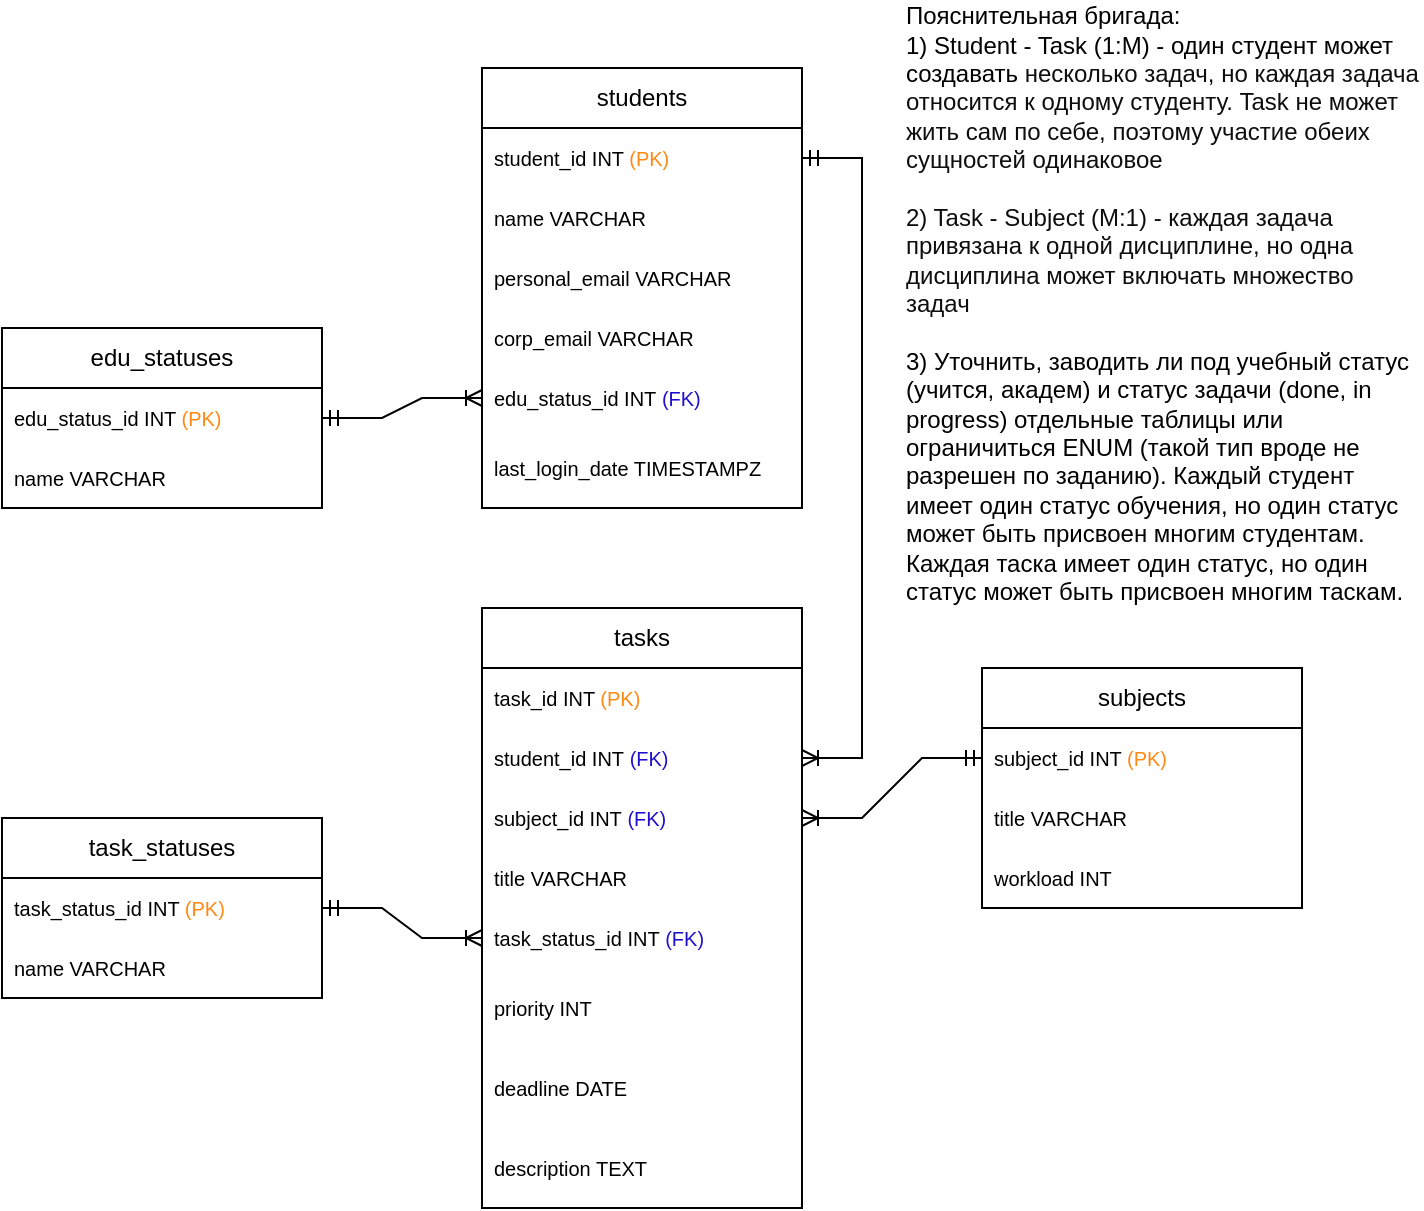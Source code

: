 <mxfile version="24.7.17">
  <diagram name="Страница — 1" id="Ojl4p2E5A9vSElHT03me">
    <mxGraphModel dx="815" dy="1320" grid="1" gridSize="10" guides="1" tooltips="1" connect="1" arrows="1" fold="1" page="1" pageScale="1" pageWidth="1100" pageHeight="850" background="#ffffff" math="0" shadow="0">
      <root>
        <mxCell id="0" />
        <mxCell id="1" parent="0" />
        <mxCell id="gYyTJRr8ez4R1D0XTKku-1" value="students" style="swimlane;fontStyle=0;childLayout=stackLayout;horizontal=1;startSize=30;horizontalStack=0;resizeParent=1;resizeParentMax=0;resizeLast=0;collapsible=1;marginBottom=0;whiteSpace=wrap;html=1;backgroundOutline=0;" vertex="1" parent="1">
          <mxGeometry x="300" y="60" width="160" height="220" as="geometry" />
        </mxCell>
        <mxCell id="gYyTJRr8ez4R1D0XTKku-2" value="student_id INT &lt;font style=&quot;font-size: 10px;&quot; color=&quot;#ff8813&quot;&gt;(PK)&lt;/font&gt;" style="text;strokeColor=none;fillColor=none;align=left;verticalAlign=middle;spacingLeft=4;spacingRight=4;overflow=hidden;points=[[0,0.5],[1,0.5]];portConstraint=eastwest;rotatable=0;whiteSpace=wrap;html=1;fontSize=10;" vertex="1" parent="gYyTJRr8ez4R1D0XTKku-1">
          <mxGeometry y="30" width="160" height="30" as="geometry" />
        </mxCell>
        <mxCell id="gYyTJRr8ez4R1D0XTKku-3" value="name VARCHAR" style="text;strokeColor=none;fillColor=none;align=left;verticalAlign=middle;spacingLeft=4;spacingRight=4;overflow=hidden;points=[[0,0.5],[1,0.5]];portConstraint=eastwest;rotatable=0;whiteSpace=wrap;html=1;fontSize=10;" vertex="1" parent="gYyTJRr8ez4R1D0XTKku-1">
          <mxGeometry y="60" width="160" height="30" as="geometry" />
        </mxCell>
        <mxCell id="gYyTJRr8ez4R1D0XTKku-4" value="personal_email VARCHAR" style="text;strokeColor=none;fillColor=none;align=left;verticalAlign=middle;spacingLeft=4;spacingRight=4;overflow=hidden;points=[[0,0.5],[1,0.5]];portConstraint=eastwest;rotatable=0;whiteSpace=wrap;html=1;fontSize=10;" vertex="1" parent="gYyTJRr8ez4R1D0XTKku-1">
          <mxGeometry y="90" width="160" height="30" as="geometry" />
        </mxCell>
        <mxCell id="gYyTJRr8ez4R1D0XTKku-7" value="&lt;font style=&quot;font-size: 10px;&quot;&gt;corp_email&amp;nbsp;&lt;/font&gt;VARCHAR" style="text;strokeColor=none;fillColor=none;align=left;verticalAlign=middle;spacingLeft=4;spacingRight=4;overflow=hidden;points=[[0,0.5],[1,0.5]];portConstraint=eastwest;rotatable=0;whiteSpace=wrap;html=1;fontSize=10;" vertex="1" parent="gYyTJRr8ez4R1D0XTKku-1">
          <mxGeometry y="120" width="160" height="30" as="geometry" />
        </mxCell>
        <mxCell id="gYyTJRr8ez4R1D0XTKku-8" value="&lt;font style=&quot;font-size: 10px;&quot;&gt;edu_status_id INT&amp;nbsp;&lt;/font&gt;&lt;span style=&quot;color: rgb(30, 15, 208); font-size: 10px;&quot;&gt;(FK)&lt;/span&gt;" style="text;strokeColor=none;fillColor=none;align=left;verticalAlign=middle;spacingLeft=4;spacingRight=4;overflow=hidden;points=[[0,0.5],[1,0.5]];portConstraint=eastwest;rotatable=0;whiteSpace=wrap;html=1;" vertex="1" parent="gYyTJRr8ez4R1D0XTKku-1">
          <mxGeometry y="150" width="160" height="30" as="geometry" />
        </mxCell>
        <mxCell id="gYyTJRr8ez4R1D0XTKku-10" value="&lt;div style=&quot;font-size: 10px;&quot; title=&quot;Page 1&quot; class=&quot;page&quot;&gt;&lt;div style=&quot;font-size: 10px;&quot; class=&quot;layoutArea&quot;&gt;&lt;div style=&quot;font-size: 10px;&quot; class=&quot;column&quot;&gt;&lt;p style=&quot;font-size: 10px;&quot;&gt;&lt;span style=&quot;background-color: initial;&quot;&gt;last_login_date TIMESTAMPZ&lt;/span&gt;&lt;/p&gt;&lt;/div&gt;&lt;/div&gt;&#x9;&#x9;&lt;/div&gt;" style="text;strokeColor=none;fillColor=none;align=left;verticalAlign=middle;spacingLeft=4;spacingRight=4;overflow=hidden;points=[[0,0.5],[1,0.5]];portConstraint=eastwest;rotatable=0;whiteSpace=wrap;html=1;fontSize=10;" vertex="1" parent="gYyTJRr8ez4R1D0XTKku-1">
          <mxGeometry y="180" width="160" height="40" as="geometry" />
        </mxCell>
        <mxCell id="gYyTJRr8ez4R1D0XTKku-11" value="tasks" style="swimlane;fontStyle=0;childLayout=stackLayout;horizontal=1;startSize=30;horizontalStack=0;resizeParent=1;resizeParentMax=0;resizeLast=0;collapsible=1;marginBottom=0;whiteSpace=wrap;html=1;backgroundOutline=0;" vertex="1" parent="1">
          <mxGeometry x="300" y="330" width="160" height="300" as="geometry" />
        </mxCell>
        <mxCell id="gYyTJRr8ez4R1D0XTKku-12" value="task_id INT &lt;font style=&quot;font-size: 10px;&quot; color=&quot;#ff8813&quot;&gt;(PK)&lt;/font&gt;" style="text;strokeColor=none;fillColor=none;align=left;verticalAlign=middle;spacingLeft=4;spacingRight=4;overflow=hidden;points=[[0,0.5],[1,0.5]];portConstraint=eastwest;rotatable=0;whiteSpace=wrap;html=1;fontSize=10;" vertex="1" parent="gYyTJRr8ez4R1D0XTKku-11">
          <mxGeometry y="30" width="160" height="30" as="geometry" />
        </mxCell>
        <mxCell id="gYyTJRr8ez4R1D0XTKku-13" value="student_id INT&amp;nbsp;&lt;font color=&quot;#1e0fd0&quot;&gt;(FK)&lt;/font&gt;" style="text;strokeColor=none;fillColor=none;align=left;verticalAlign=middle;spacingLeft=4;spacingRight=4;overflow=hidden;points=[[0,0.5],[1,0.5]];portConstraint=eastwest;rotatable=0;whiteSpace=wrap;html=1;fontSize=10;" vertex="1" parent="gYyTJRr8ez4R1D0XTKku-11">
          <mxGeometry y="60" width="160" height="30" as="geometry" />
        </mxCell>
        <mxCell id="gYyTJRr8ez4R1D0XTKku-14" value="subject_id INT&amp;nbsp;&lt;font color=&quot;#1e0fd0&quot;&gt;(FK)&lt;/font&gt;" style="text;strokeColor=none;fillColor=none;align=left;verticalAlign=middle;spacingLeft=4;spacingRight=4;overflow=hidden;points=[[0,0.5],[1,0.5]];portConstraint=eastwest;rotatable=0;whiteSpace=wrap;html=1;fontSize=10;" vertex="1" parent="gYyTJRr8ez4R1D0XTKku-11">
          <mxGeometry y="90" width="160" height="30" as="geometry" />
        </mxCell>
        <mxCell id="gYyTJRr8ez4R1D0XTKku-15" value="title VARCHAR" style="text;strokeColor=none;fillColor=none;align=left;verticalAlign=middle;spacingLeft=4;spacingRight=4;overflow=hidden;points=[[0,0.5],[1,0.5]];portConstraint=eastwest;rotatable=0;whiteSpace=wrap;html=1;fontSize=10;" vertex="1" parent="gYyTJRr8ez4R1D0XTKku-11">
          <mxGeometry y="120" width="160" height="30" as="geometry" />
        </mxCell>
        <mxCell id="gYyTJRr8ez4R1D0XTKku-16" value="&lt;font style=&quot;font-size: 10px;&quot;&gt;task_status_id INT&amp;nbsp;&lt;/font&gt;&lt;span style=&quot;color: rgb(30, 15, 208); font-size: 10px;&quot;&gt;(FK)&lt;/span&gt;" style="text;strokeColor=none;fillColor=none;align=left;verticalAlign=middle;spacingLeft=4;spacingRight=4;overflow=hidden;points=[[0,0.5],[1,0.5]];portConstraint=eastwest;rotatable=0;whiteSpace=wrap;html=1;" vertex="1" parent="gYyTJRr8ez4R1D0XTKku-11">
          <mxGeometry y="150" width="160" height="30" as="geometry" />
        </mxCell>
        <mxCell id="gYyTJRr8ez4R1D0XTKku-17" value="&lt;div style=&quot;font-size: 10px;&quot; title=&quot;Page 1&quot; class=&quot;page&quot;&gt;&lt;div style=&quot;font-size: 10px;&quot; class=&quot;layoutArea&quot;&gt;&lt;div style=&quot;font-size: 10px;&quot; class=&quot;column&quot;&gt;&lt;p style=&quot;font-size: 10px;&quot;&gt;&lt;span style=&quot;background-color: initial;&quot;&gt;priority INT&lt;/span&gt;&lt;/p&gt;&lt;/div&gt;&lt;/div&gt;&#x9;&#x9;&lt;/div&gt;" style="text;strokeColor=none;fillColor=none;align=left;verticalAlign=middle;spacingLeft=4;spacingRight=4;overflow=hidden;points=[[0,0.5],[1,0.5]];portConstraint=eastwest;rotatable=0;whiteSpace=wrap;html=1;fontSize=10;" vertex="1" parent="gYyTJRr8ez4R1D0XTKku-11">
          <mxGeometry y="180" width="160" height="40" as="geometry" />
        </mxCell>
        <mxCell id="gYyTJRr8ez4R1D0XTKku-27" value="deadline DATE" style="text;strokeColor=none;fillColor=none;align=left;verticalAlign=middle;spacingLeft=4;spacingRight=4;overflow=hidden;points=[[0,0.5],[1,0.5]];portConstraint=eastwest;rotatable=0;whiteSpace=wrap;html=1;fontSize=10;" vertex="1" parent="gYyTJRr8ez4R1D0XTKku-11">
          <mxGeometry y="220" width="160" height="40" as="geometry" />
        </mxCell>
        <mxCell id="gYyTJRr8ez4R1D0XTKku-28" value="description TEXT" style="text;strokeColor=none;fillColor=none;align=left;verticalAlign=middle;spacingLeft=4;spacingRight=4;overflow=hidden;points=[[0,0.5],[1,0.5]];portConstraint=eastwest;rotatable=0;whiteSpace=wrap;html=1;fontSize=10;" vertex="1" parent="gYyTJRr8ez4R1D0XTKku-11">
          <mxGeometry y="260" width="160" height="40" as="geometry" />
        </mxCell>
        <mxCell id="gYyTJRr8ez4R1D0XTKku-20" value="subjects" style="swimlane;fontStyle=0;childLayout=stackLayout;horizontal=1;startSize=30;horizontalStack=0;resizeParent=1;resizeParentMax=0;resizeLast=0;collapsible=1;marginBottom=0;whiteSpace=wrap;html=1;backgroundOutline=0;" vertex="1" parent="1">
          <mxGeometry x="550" y="360" width="160" height="120" as="geometry" />
        </mxCell>
        <mxCell id="gYyTJRr8ez4R1D0XTKku-21" value="subject_id INT &lt;font style=&quot;font-size: 10px;&quot; color=&quot;#ff8813&quot;&gt;(PK)&lt;/font&gt;" style="text;strokeColor=none;fillColor=none;align=left;verticalAlign=middle;spacingLeft=4;spacingRight=4;overflow=hidden;points=[[0,0.5],[1,0.5]];portConstraint=eastwest;rotatable=0;whiteSpace=wrap;html=1;fontSize=10;" vertex="1" parent="gYyTJRr8ez4R1D0XTKku-20">
          <mxGeometry y="30" width="160" height="30" as="geometry" />
        </mxCell>
        <mxCell id="gYyTJRr8ez4R1D0XTKku-24" value="title VARCHAR" style="text;strokeColor=none;fillColor=none;align=left;verticalAlign=middle;spacingLeft=4;spacingRight=4;overflow=hidden;points=[[0,0.5],[1,0.5]];portConstraint=eastwest;rotatable=0;whiteSpace=wrap;html=1;fontSize=10;" vertex="1" parent="gYyTJRr8ez4R1D0XTKku-20">
          <mxGeometry y="60" width="160" height="30" as="geometry" />
        </mxCell>
        <mxCell id="gYyTJRr8ez4R1D0XTKku-25" value="&lt;font style=&quot;font-size: 10px;&quot;&gt;workload INT&lt;/font&gt;" style="text;strokeColor=none;fillColor=none;align=left;verticalAlign=middle;spacingLeft=4;spacingRight=4;overflow=hidden;points=[[0,0.5],[1,0.5]];portConstraint=eastwest;rotatable=0;whiteSpace=wrap;html=1;" vertex="1" parent="gYyTJRr8ez4R1D0XTKku-20">
          <mxGeometry y="90" width="160" height="30" as="geometry" />
        </mxCell>
        <mxCell id="gYyTJRr8ez4R1D0XTKku-43" value="" style="edgeStyle=entityRelationEdgeStyle;fontSize=12;html=1;endArrow=ERoneToMany;startArrow=ERmandOne;rounded=0;exitX=0;exitY=0.5;exitDx=0;exitDy=0;" edge="1" parent="1" source="gYyTJRr8ez4R1D0XTKku-21" target="gYyTJRr8ez4R1D0XTKku-14">
          <mxGeometry width="100" height="100" relative="1" as="geometry">
            <mxPoint x="690" y="380" as="sourcePoint" />
            <mxPoint x="790" y="280" as="targetPoint" />
          </mxGeometry>
        </mxCell>
        <mxCell id="gYyTJRr8ez4R1D0XTKku-46" value="&lt;font style=&quot;&quot; face=&quot;Helvetica&quot;&gt;Пояснительная бригада:&lt;br&gt;1) Student - Task (1:M) - один студент может создавать&amp;nbsp;&lt;span style=&quot;background-color: initial;&quot;&gt;&lt;font color=&quot;#0e0e0e&quot;&gt;несколько задач, но каждая задача относится к одному студенту. Task не может жить сам по себе, поэтому участие обеих сущностей одинаковое&lt;/font&gt;&lt;br&gt;&lt;br&gt;&lt;font color=&quot;#0e0e0e&quot;&gt;2) Task - Subject (M:1) - каждая задача привязана к одной дисциплине, но одна дисциплина может включать множество задач&lt;br&gt;&lt;/font&gt;&lt;br&gt;3) Уточнить, заводить ли под учебный статус (учится, академ) и статус задачи (done, in progress) отдельные таблицы или ограничиться ENUM (такой тип вроде не разрешен по заданию). Каждый студент имеет один статус обучения, но один статус может быть присвоен многим студентам. Каждая таска имеет один статус, но один статус может быть присвоен многим таскам.&lt;br&gt;&lt;/span&gt;&lt;/font&gt;&lt;div style=&quot;&quot;&gt;&lt;br&gt;&lt;/div&gt;" style="text;html=1;align=left;verticalAlign=middle;whiteSpace=wrap;rounded=0;" vertex="1" parent="1">
          <mxGeometry x="510" y="30" width="260" height="310" as="geometry" />
        </mxCell>
        <mxCell id="gYyTJRr8ez4R1D0XTKku-47" value="" style="edgeStyle=entityRelationEdgeStyle;fontSize=12;html=1;endArrow=ERoneToMany;startArrow=ERmandOne;rounded=0;exitX=1;exitY=0.5;exitDx=0;exitDy=0;entryX=1;entryY=0.5;entryDx=0;entryDy=0;" edge="1" parent="1" source="gYyTJRr8ez4R1D0XTKku-2" target="gYyTJRr8ez4R1D0XTKku-13">
          <mxGeometry width="100" height="100" relative="1" as="geometry">
            <mxPoint x="520" y="460" as="sourcePoint" />
            <mxPoint x="620" y="360" as="targetPoint" />
          </mxGeometry>
        </mxCell>
        <mxCell id="gYyTJRr8ez4R1D0XTKku-48" value="edu_statuses" style="swimlane;fontStyle=0;childLayout=stackLayout;horizontal=1;startSize=30;horizontalStack=0;resizeParent=1;resizeParentMax=0;resizeLast=0;collapsible=1;marginBottom=0;whiteSpace=wrap;html=1;backgroundOutline=0;" vertex="1" parent="1">
          <mxGeometry x="60" y="190" width="160" height="90" as="geometry" />
        </mxCell>
        <mxCell id="gYyTJRr8ez4R1D0XTKku-49" value="edu_status_id INT &lt;font style=&quot;font-size: 10px;&quot; color=&quot;#ff8813&quot;&gt;(PK)&lt;/font&gt;" style="text;strokeColor=none;fillColor=none;align=left;verticalAlign=middle;spacingLeft=4;spacingRight=4;overflow=hidden;points=[[0,0.5],[1,0.5]];portConstraint=eastwest;rotatable=0;whiteSpace=wrap;html=1;fontSize=10;" vertex="1" parent="gYyTJRr8ez4R1D0XTKku-48">
          <mxGeometry y="30" width="160" height="30" as="geometry" />
        </mxCell>
        <mxCell id="gYyTJRr8ez4R1D0XTKku-50" value="name VARCHAR" style="text;strokeColor=none;fillColor=none;align=left;verticalAlign=middle;spacingLeft=4;spacingRight=4;overflow=hidden;points=[[0,0.5],[1,0.5]];portConstraint=eastwest;rotatable=0;whiteSpace=wrap;html=1;fontSize=10;" vertex="1" parent="gYyTJRr8ez4R1D0XTKku-48">
          <mxGeometry y="60" width="160" height="30" as="geometry" />
        </mxCell>
        <mxCell id="gYyTJRr8ez4R1D0XTKku-52" value="task_statuses" style="swimlane;fontStyle=0;childLayout=stackLayout;horizontal=1;startSize=30;horizontalStack=0;resizeParent=1;resizeParentMax=0;resizeLast=0;collapsible=1;marginBottom=0;whiteSpace=wrap;html=1;backgroundOutline=0;" vertex="1" parent="1">
          <mxGeometry x="60" y="435" width="160" height="90" as="geometry" />
        </mxCell>
        <mxCell id="gYyTJRr8ez4R1D0XTKku-53" value="task_status_id INT &lt;font style=&quot;font-size: 10px;&quot; color=&quot;#ff8813&quot;&gt;(PK)&lt;/font&gt;" style="text;strokeColor=none;fillColor=none;align=left;verticalAlign=middle;spacingLeft=4;spacingRight=4;overflow=hidden;points=[[0,0.5],[1,0.5]];portConstraint=eastwest;rotatable=0;whiteSpace=wrap;html=1;fontSize=10;" vertex="1" parent="gYyTJRr8ez4R1D0XTKku-52">
          <mxGeometry y="30" width="160" height="30" as="geometry" />
        </mxCell>
        <mxCell id="gYyTJRr8ez4R1D0XTKku-54" value="name VARCHAR" style="text;strokeColor=none;fillColor=none;align=left;verticalAlign=middle;spacingLeft=4;spacingRight=4;overflow=hidden;points=[[0,0.5],[1,0.5]];portConstraint=eastwest;rotatable=0;whiteSpace=wrap;html=1;fontSize=10;" vertex="1" parent="gYyTJRr8ez4R1D0XTKku-52">
          <mxGeometry y="60" width="160" height="30" as="geometry" />
        </mxCell>
        <mxCell id="gYyTJRr8ez4R1D0XTKku-55" value="" style="edgeStyle=entityRelationEdgeStyle;fontSize=12;html=1;endArrow=ERoneToMany;startArrow=ERmandOne;rounded=0;exitX=1;exitY=0.5;exitDx=0;exitDy=0;" edge="1" parent="1" source="gYyTJRr8ez4R1D0XTKku-49" target="gYyTJRr8ez4R1D0XTKku-8">
          <mxGeometry width="100" height="100" relative="1" as="geometry">
            <mxPoint x="200" y="330" as="sourcePoint" />
            <mxPoint x="300" y="230" as="targetPoint" />
          </mxGeometry>
        </mxCell>
        <mxCell id="gYyTJRr8ez4R1D0XTKku-56" value="" style="edgeStyle=entityRelationEdgeStyle;fontSize=12;html=1;endArrow=ERoneToMany;startArrow=ERmandOne;rounded=0;entryX=0;entryY=0.5;entryDx=0;entryDy=0;" edge="1" parent="1" source="gYyTJRr8ez4R1D0XTKku-53" target="gYyTJRr8ez4R1D0XTKku-16">
          <mxGeometry width="100" height="100" relative="1" as="geometry">
            <mxPoint x="220" y="480" as="sourcePoint" />
            <mxPoint x="300" y="470" as="targetPoint" />
          </mxGeometry>
        </mxCell>
      </root>
    </mxGraphModel>
  </diagram>
</mxfile>
